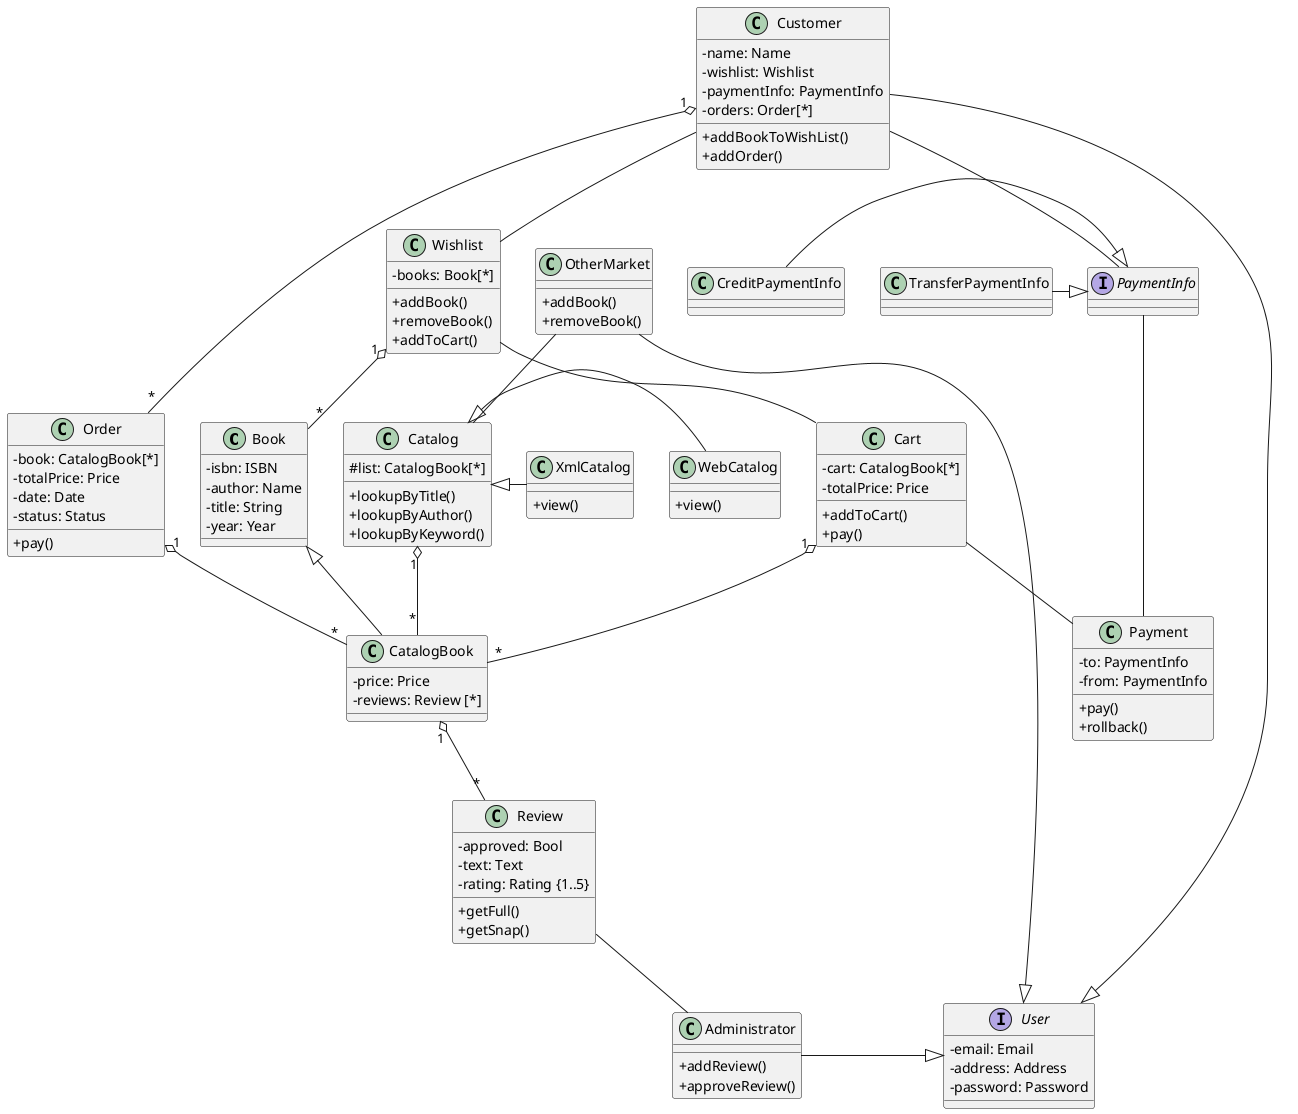 @startuml
skinparam classAttributeIconSize 0

class Book {
	-isbn: ISBN
	-author: Name
	-title: String
	-year: Year
}

class CatalogBook {
	-price: Price
	-reviews: Review [*]
}
Book <|-- CatalogBook

interface User {
	-email: Email
	-address: Address
	-password: Password
}

class Wishlist {
	-books: Book[*]
	+addBook()
	+removeBook()
	+addToCart()
}
Wishlist -- Cart
Wishlist "1" o-- "*" Book

class Customer {
    -name: Name
	-wishlist: Wishlist
	-paymentInfo: PaymentInfo
	-orders: Order[*]

	+addBookToWishList()
	+addOrder()
}
Customer -|> User
Customer -- PaymentInfo
Customer "1" o-- "*" Order
Customer -- Wishlist

class Administrator {
	+ addReview()
	+ approveReview()
}
Administrator -|> User
Review -- Administrator

class OtherMarket {
    +addBook()
    +removeBook()
}
OtherMarket -|> User
OtherMarket -- Catalog

class Review {
    -approved: Bool
    -text: Text
    -rating: Rating {1..5}
	+getFull()
	+getSnap()
}
CatalogBook "1" o-- "*" Review

class Order {
	-book: CatalogBook[*]
	-totalPrice: Price
	-date: Date
	-status: Status
	+pay()
}
Order "1" o-- "*" CatalogBook

class Cart {
	-cart: CatalogBook[*]
	-totalPrice: Price
	+addToCart()
	+pay()
}
Cart "1" o-- "*" CatalogBook
Cart -- Payment

class Payment {
	-to: PaymentInfo
	-from: PaymentInfo
	+pay()
	+rollback()
}

interface PaymentInfo
class CreditPaymentInfo
class TransferPaymentInfo
TransferPaymentInfo -|> PaymentInfo
CreditPaymentInfo -|> PaymentInfo
PaymentInfo -- Payment

class Catalog {
    #list: CatalogBook[*]
	+lookupByTitle()
	+lookupByAuthor()
	+lookupByKeyword()
}
Catalog "1" o-- "*" CatalogBook

class XmlCatalog {
	+view()
}
Catalog <|- XmlCatalog

class WebCatalog {
	+view()
}
Catalog <|- WebCatalog

@enduml
